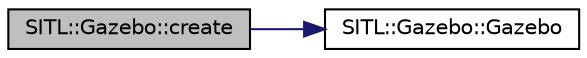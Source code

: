 digraph "SITL::Gazebo::create"
{
 // INTERACTIVE_SVG=YES
  edge [fontname="Helvetica",fontsize="10",labelfontname="Helvetica",labelfontsize="10"];
  node [fontname="Helvetica",fontsize="10",shape=record];
  rankdir="LR";
  Node1 [label="SITL::Gazebo::create",height=0.2,width=0.4,color="black", fillcolor="grey75", style="filled", fontcolor="black"];
  Node1 -> Node2 [color="midnightblue",fontsize="10",style="solid",fontname="Helvetica"];
  Node2 [label="SITL::Gazebo::Gazebo",height=0.2,width=0.4,color="black", fillcolor="white", style="filled",URL="$classSITL_1_1Gazebo.html#a18811316d134ecbbd86020b15ca8d862"];
}
